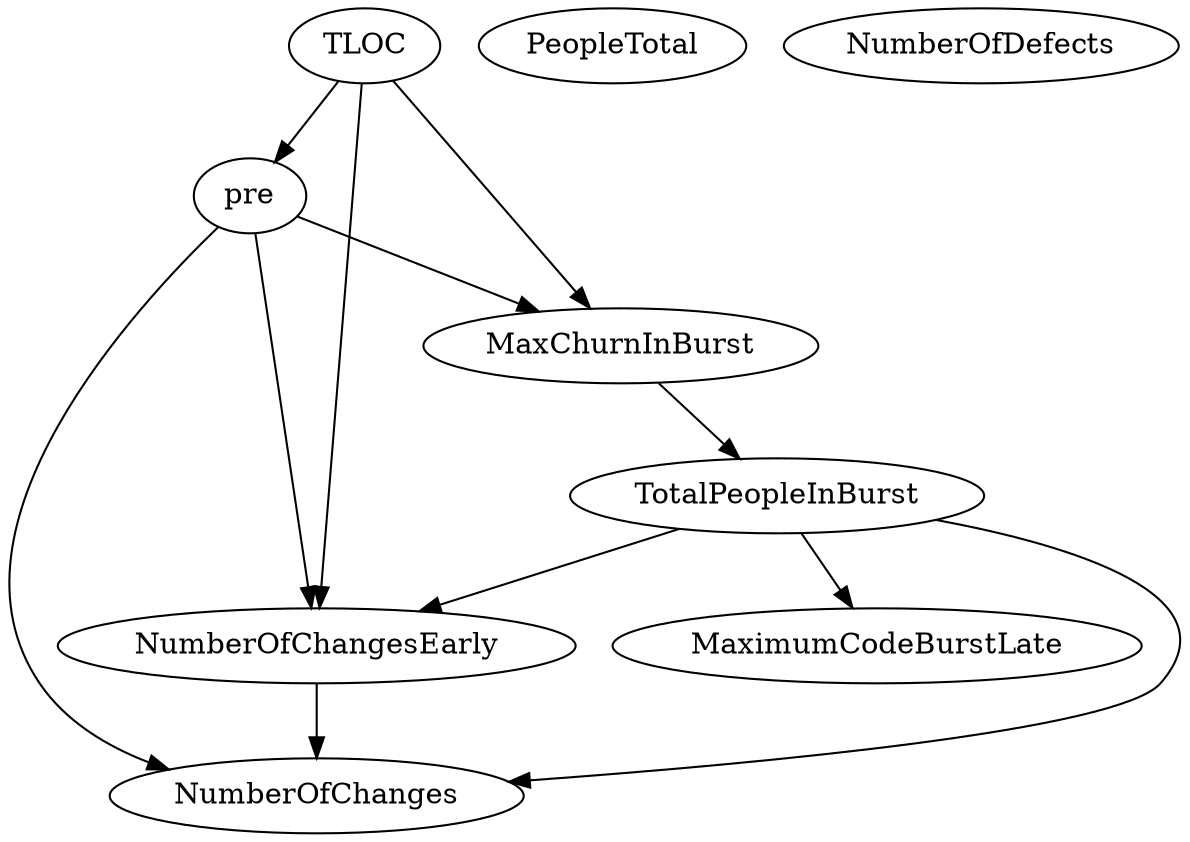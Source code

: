 digraph {
   NumberOfChangesEarly;
   PeopleTotal;
   NumberOfDefects;
   TotalPeopleInBurst;
   MaximumCodeBurstLate;
   MaxChurnInBurst;
   TLOC;
   NumberOfChanges;
   pre;
   NumberOfChangesEarly -> NumberOfChanges;
   TotalPeopleInBurst -> NumberOfChangesEarly;
   TotalPeopleInBurst -> MaximumCodeBurstLate;
   TotalPeopleInBurst -> NumberOfChanges;
   MaxChurnInBurst -> TotalPeopleInBurst;
   TLOC -> NumberOfChangesEarly;
   TLOC -> MaxChurnInBurst;
   TLOC -> pre;
   pre -> NumberOfChangesEarly;
   pre -> MaxChurnInBurst;
   pre -> NumberOfChanges;
}
